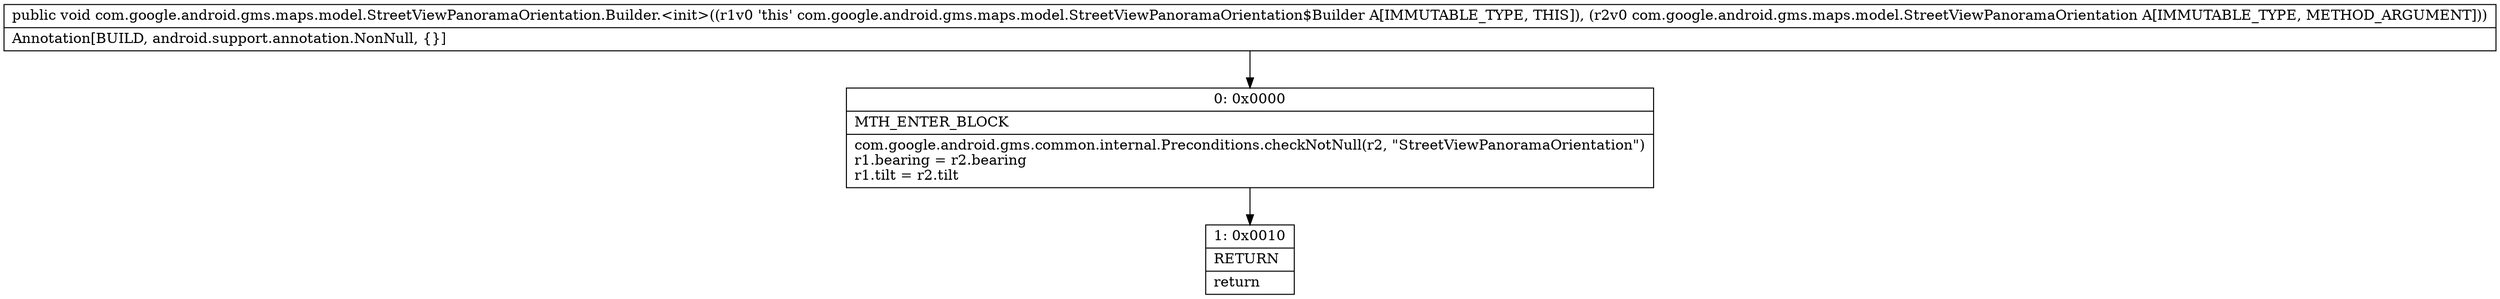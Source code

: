 digraph "CFG forcom.google.android.gms.maps.model.StreetViewPanoramaOrientation.Builder.\<init\>(Lcom\/google\/android\/gms\/maps\/model\/StreetViewPanoramaOrientation;)V" {
Node_0 [shape=record,label="{0\:\ 0x0000|MTH_ENTER_BLOCK\l|com.google.android.gms.common.internal.Preconditions.checkNotNull(r2, \"StreetViewPanoramaOrientation\")\lr1.bearing = r2.bearing\lr1.tilt = r2.tilt\l}"];
Node_1 [shape=record,label="{1\:\ 0x0010|RETURN\l|return\l}"];
MethodNode[shape=record,label="{public void com.google.android.gms.maps.model.StreetViewPanoramaOrientation.Builder.\<init\>((r1v0 'this' com.google.android.gms.maps.model.StreetViewPanoramaOrientation$Builder A[IMMUTABLE_TYPE, THIS]), (r2v0 com.google.android.gms.maps.model.StreetViewPanoramaOrientation A[IMMUTABLE_TYPE, METHOD_ARGUMENT]))  | Annotation[BUILD, android.support.annotation.NonNull, \{\}]\l}"];
MethodNode -> Node_0;
Node_0 -> Node_1;
}

